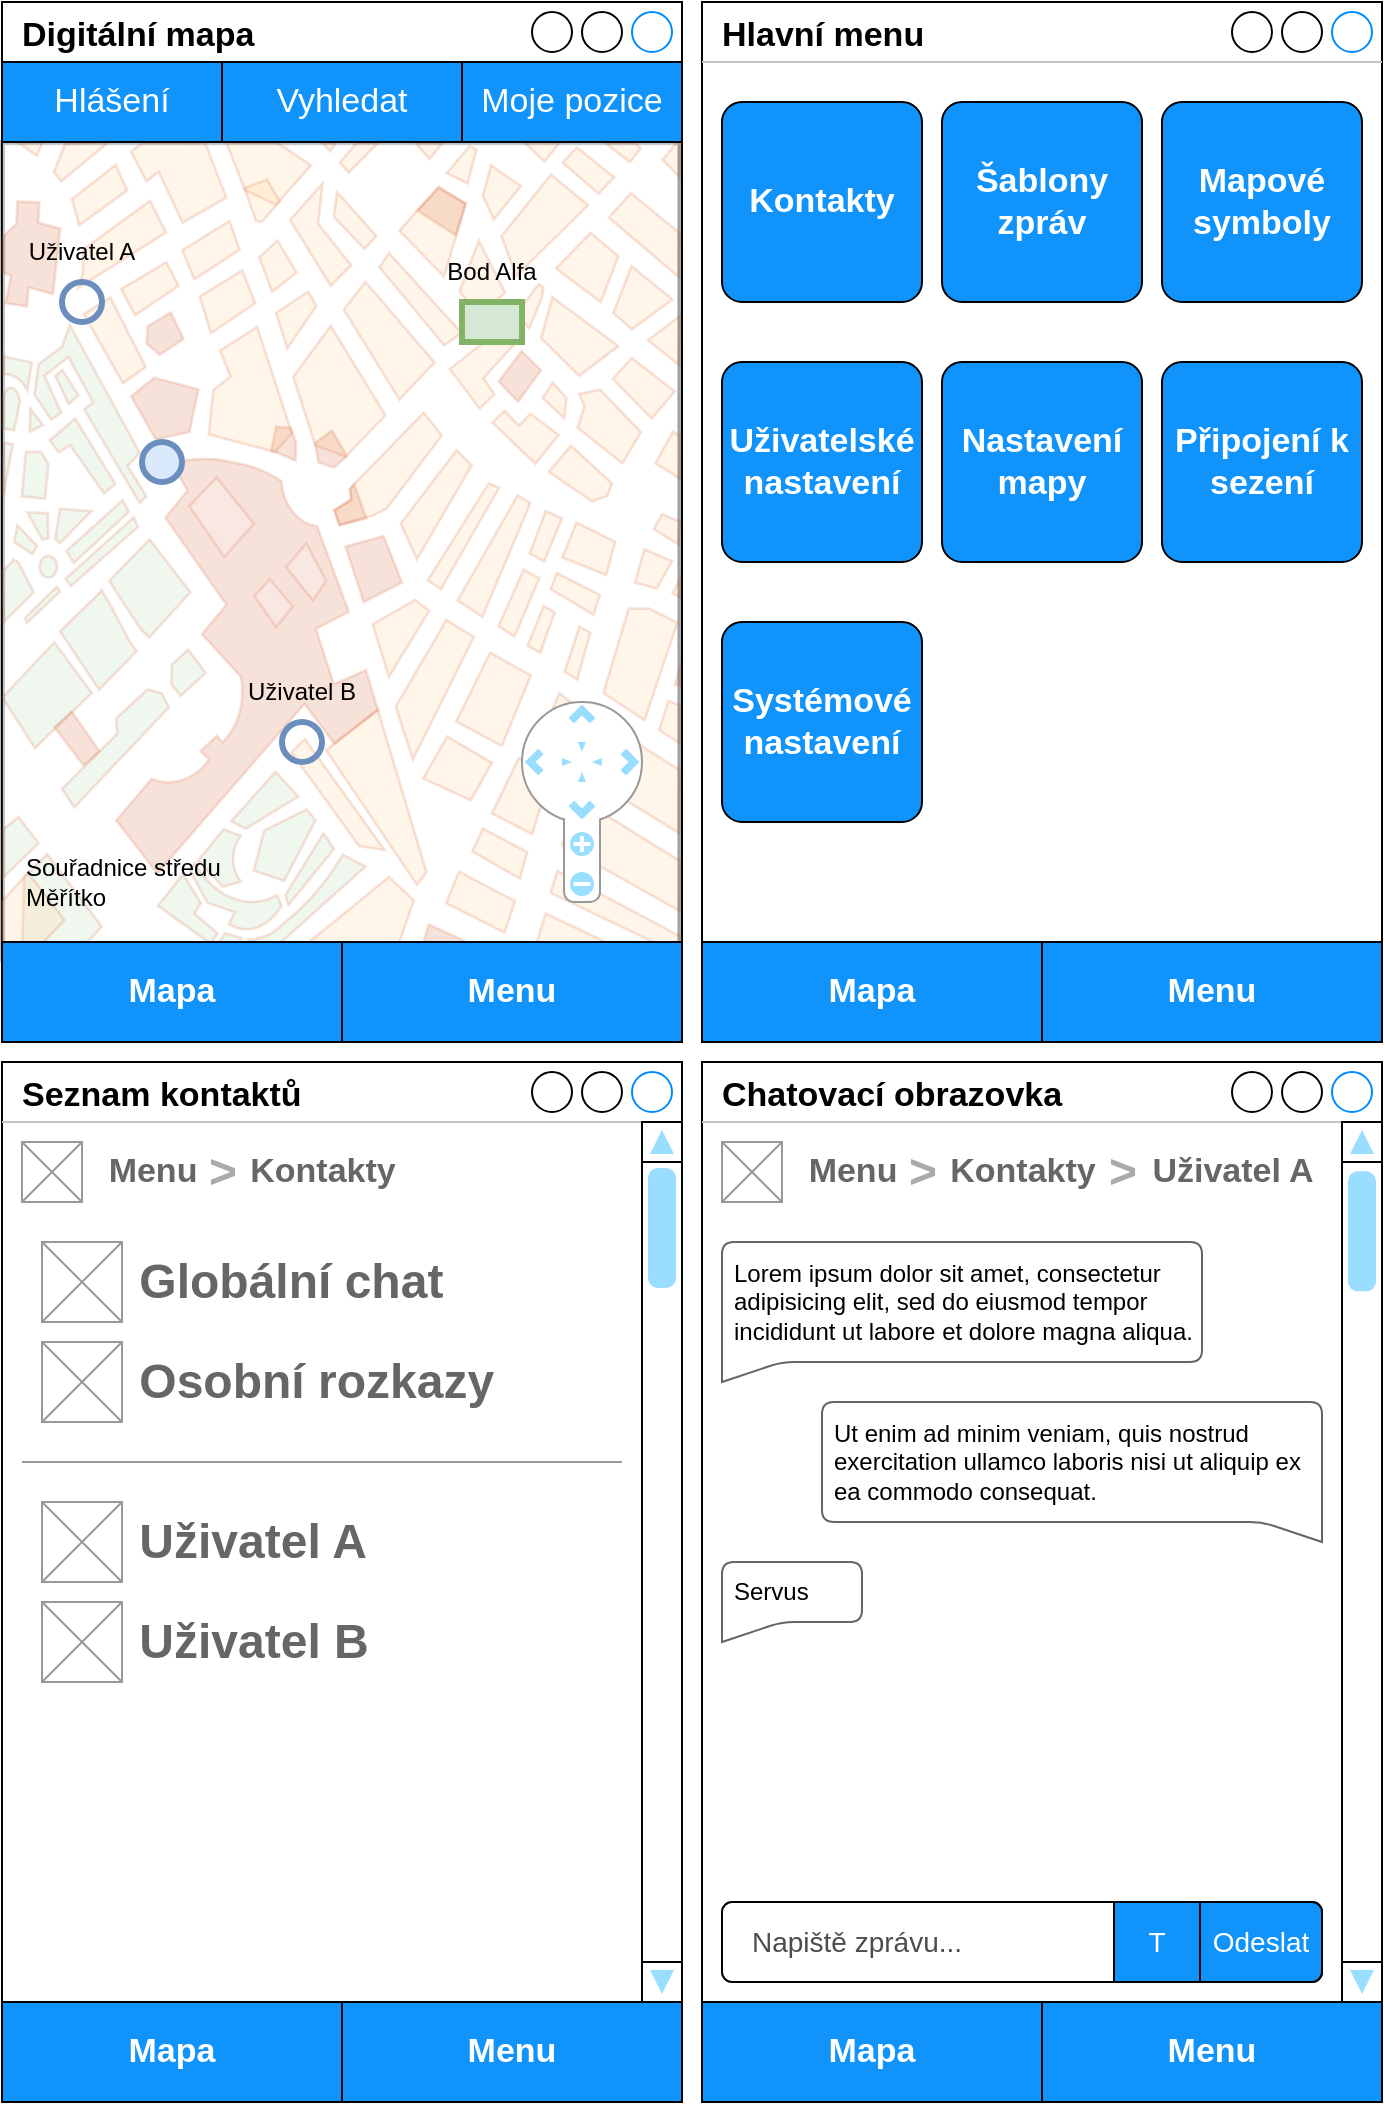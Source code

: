 <mxfile version="22.1.11" type="device" pages="2">
  <diagram name="Stránka-1" id="wXX2trazdjOJ1I0KPVxf">
    <mxGraphModel dx="1247" dy="649" grid="1" gridSize="10" guides="1" tooltips="1" connect="1" arrows="1" fold="1" page="1" pageScale="1" pageWidth="827" pageHeight="1169" math="0" shadow="0">
      <root>
        <mxCell id="0" />
        <mxCell id="1" parent="0" />
        <mxCell id="GQ7bBWIwKiXTHCZu3XIU-1" value="&lt;b style=&quot;&quot;&gt;&lt;font color=&quot;#000000&quot;&gt;Digitální mapa&lt;/font&gt;&lt;/b&gt;" style="strokeWidth=1;shadow=0;dashed=0;align=center;html=1;shape=mxgraph.mockup.containers.window;align=left;verticalAlign=top;spacingLeft=8;strokeColor2=#008cff;strokeColor3=#c4c4c4;fontColor=#666666;mainText=;fontSize=17;labelBackgroundColor=none;whiteSpace=wrap;" parent="1" vertex="1">
          <mxGeometry width="340" height="520" as="geometry" />
        </mxCell>
        <mxCell id="GQ7bBWIwKiXTHCZu3XIU-12" value="" style="verticalLabelPosition=bottom;shadow=0;dashed=0;align=center;html=1;verticalAlign=top;strokeWidth=1;shape=mxgraph.mockup.misc.map;fontColor=default;opacity=20;" parent="1" vertex="1">
          <mxGeometry y="70" width="340" height="410" as="geometry" />
        </mxCell>
        <mxCell id="GQ7bBWIwKiXTHCZu3XIU-2" value="M" style="strokeWidth=1;shadow=0;dashed=0;align=center;html=1;shape=mxgraph.mockup.rrect;rSize=10;fillColor=#1093FA;strokeColor=default;" parent="1" vertex="1">
          <mxGeometry y="470" width="340" height="50" as="geometry" />
        </mxCell>
        <mxCell id="GQ7bBWIwKiXTHCZu3XIU-3" value="Menu" style="strokeColor=inherit;fillColor=inherit;gradientColor=inherit;strokeWidth=1;shadow=0;dashed=0;align=center;html=1;shape=mxgraph.mockup.rrect;rSize=0;fontSize=17;fontColor=#FFFFFF;fontStyle=1;resizeHeight=1;whiteSpace=wrap;" parent="GQ7bBWIwKiXTHCZu3XIU-2" vertex="1">
          <mxGeometry width="170" height="50" relative="1" as="geometry">
            <mxPoint x="170" as="offset" />
          </mxGeometry>
        </mxCell>
        <mxCell id="GQ7bBWIwKiXTHCZu3XIU-7" value="Mapa" style="strokeColor=inherit;fillColor=inherit;gradientColor=inherit;strokeWidth=1;shadow=0;dashed=0;align=center;html=1;shape=mxgraph.mockup.rrect;rSize=0;fontSize=17;fontColor=#FFFFFF;fontStyle=1;resizeHeight=1;whiteSpace=wrap;" parent="GQ7bBWIwKiXTHCZu3XIU-2" vertex="1">
          <mxGeometry width="170" height="50" as="geometry" />
        </mxCell>
        <mxCell id="GQ7bBWIwKiXTHCZu3XIU-8" value="" style="verticalLabelPosition=bottom;shadow=0;dashed=0;align=center;html=1;verticalAlign=top;strokeWidth=1;shape=mxgraph.mockup.navigation.mapNavigator;fillColor2=#99ddff;strokeColor2=none;strokeColor3=#ffffff;strokeColor=#999999;" parent="1" vertex="1">
          <mxGeometry x="260" y="350" width="60" height="100" as="geometry" />
        </mxCell>
        <mxCell id="GQ7bBWIwKiXTHCZu3XIU-26" value="Souřadnice středu&lt;br&gt;Měřítko" style="text;html=1;strokeColor=none;fillColor=none;align=left;verticalAlign=middle;whiteSpace=wrap;rounded=0;" parent="1" vertex="1">
          <mxGeometry x="10" y="420" width="100" height="40" as="geometry" />
        </mxCell>
        <mxCell id="GQ7bBWIwKiXTHCZu3XIU-18" value="" style="strokeWidth=1;shadow=0;dashed=0;align=center;html=1;shape=mxgraph.mockup.forms.rrect;rSize=0;strokeColor=none;fillColor=#1093fa;fontColor=#FFFFFF;" parent="1" vertex="1">
          <mxGeometry y="30" width="340" height="40" as="geometry" />
        </mxCell>
        <mxCell id="GQ7bBWIwKiXTHCZu3XIU-19" value="Hlášení" style="strokeColor=default;fillColor=inherit;gradientColor=inherit;strokeWidth=1;shadow=0;dashed=0;align=center;html=1;shape=mxgraph.mockup.forms.rrect;rSize=0;fontSize=17;fontColor=#FFFFFF;whiteSpace=wrap;" parent="GQ7bBWIwKiXTHCZu3XIU-18" vertex="1">
          <mxGeometry width="110" height="40" as="geometry" />
        </mxCell>
        <mxCell id="GQ7bBWIwKiXTHCZu3XIU-20" value="Vyhledat" style="strokeColor=default;fillColor=inherit;gradientColor=inherit;strokeWidth=1;shadow=0;dashed=0;align=center;html=1;shape=mxgraph.mockup.forms.rrect;rSize=0;fontSize=17;fontColor=#FFFFFF;whiteSpace=wrap;" parent="GQ7bBWIwKiXTHCZu3XIU-18" vertex="1">
          <mxGeometry x="110" width="120" height="40" as="geometry" />
        </mxCell>
        <mxCell id="GQ7bBWIwKiXTHCZu3XIU-21" value="Moje pozice" style="strokeColor=default;fillColor=inherit;gradientColor=inherit;strokeWidth=1;shadow=0;dashed=0;align=center;html=1;shape=mxgraph.mockup.forms.rrect;rSize=0;fontSize=17;fontColor=#FFFFFF;whiteSpace=wrap;" parent="GQ7bBWIwKiXTHCZu3XIU-18" vertex="1">
          <mxGeometry x="230" width="110" height="40" as="geometry" />
        </mxCell>
        <mxCell id="GQ7bBWIwKiXTHCZu3XIU-27" value="" style="ellipse;whiteSpace=wrap;html=1;aspect=fixed;fillColor=#dae8fc;strokeColor=#6c8ebf;strokeWidth=3;" parent="1" vertex="1">
          <mxGeometry x="70" y="220" width="20" height="20" as="geometry" />
        </mxCell>
        <mxCell id="GQ7bBWIwKiXTHCZu3XIU-28" value="" style="ellipse;whiteSpace=wrap;html=1;aspect=fixed;fillColor=none;strokeColor=#6c8ebf;strokeWidth=3;" parent="1" vertex="1">
          <mxGeometry x="140" y="360" width="20" height="20" as="geometry" />
        </mxCell>
        <mxCell id="GQ7bBWIwKiXTHCZu3XIU-29" value="" style="ellipse;whiteSpace=wrap;html=1;aspect=fixed;fillColor=none;strokeColor=#6c8ebf;strokeWidth=3;" parent="1" vertex="1">
          <mxGeometry x="30" y="140" width="20" height="20" as="geometry" />
        </mxCell>
        <mxCell id="GQ7bBWIwKiXTHCZu3XIU-30" value="" style="rounded=0;whiteSpace=wrap;html=1;fillColor=#d5e8d4;strokeColor=#82b366;strokeWidth=3;" parent="1" vertex="1">
          <mxGeometry x="230" y="150" width="30" height="20" as="geometry" />
        </mxCell>
        <mxCell id="GQ7bBWIwKiXTHCZu3XIU-31" value="Uživatel A" style="text;html=1;strokeColor=none;fillColor=none;align=center;verticalAlign=middle;whiteSpace=wrap;rounded=0;" parent="1" vertex="1">
          <mxGeometry x="10" y="110" width="60" height="30" as="geometry" />
        </mxCell>
        <mxCell id="GQ7bBWIwKiXTHCZu3XIU-32" value="Uživatel B" style="text;html=1;strokeColor=none;fillColor=none;align=center;verticalAlign=middle;whiteSpace=wrap;rounded=0;" parent="1" vertex="1">
          <mxGeometry x="120" y="330" width="60" height="30" as="geometry" />
        </mxCell>
        <mxCell id="GQ7bBWIwKiXTHCZu3XIU-33" value="Bod Alfa" style="text;html=1;strokeColor=none;fillColor=none;align=center;verticalAlign=middle;whiteSpace=wrap;rounded=0;" parent="1" vertex="1">
          <mxGeometry x="215" y="120" width="60" height="30" as="geometry" />
        </mxCell>
        <mxCell id="IEfjwR9wJfI03sF2gvPT-1" value="&lt;b style=&quot;&quot;&gt;&lt;font color=&quot;#000000&quot;&gt;Hlavní menu&lt;/font&gt;&lt;/b&gt;" style="strokeWidth=1;shadow=0;dashed=0;align=center;html=1;shape=mxgraph.mockup.containers.window;align=left;verticalAlign=top;spacingLeft=8;strokeColor2=#008cff;strokeColor3=#c4c4c4;fontColor=#666666;mainText=;fontSize=17;labelBackgroundColor=none;whiteSpace=wrap;" parent="1" vertex="1">
          <mxGeometry x="350" width="340" height="520" as="geometry" />
        </mxCell>
        <mxCell id="IEfjwR9wJfI03sF2gvPT-2" value="" style="strokeWidth=1;shadow=0;dashed=0;align=center;html=1;shape=mxgraph.mockup.rrect;rSize=10;fillColor=#1093FA;strokeColor=default;" parent="1" vertex="1">
          <mxGeometry x="350" y="470" width="340" height="50" as="geometry" />
        </mxCell>
        <mxCell id="IEfjwR9wJfI03sF2gvPT-3" value="Menu" style="strokeColor=inherit;fillColor=inherit;gradientColor=inherit;strokeWidth=1;shadow=0;dashed=0;align=center;html=1;shape=mxgraph.mockup.rrect;rSize=0;fontSize=17;fontColor=#FFFFFF;fontStyle=1;resizeHeight=1;whiteSpace=wrap;" parent="IEfjwR9wJfI03sF2gvPT-2" vertex="1">
          <mxGeometry width="170" height="50" relative="1" as="geometry">
            <mxPoint x="170" as="offset" />
          </mxGeometry>
        </mxCell>
        <mxCell id="IEfjwR9wJfI03sF2gvPT-4" value="Mapa" style="strokeColor=inherit;fillColor=inherit;gradientColor=inherit;strokeWidth=1;shadow=0;dashed=0;align=center;html=1;shape=mxgraph.mockup.rrect;rSize=0;fontSize=17;fontColor=#FFFFFF;fontStyle=1;resizeHeight=1;whiteSpace=wrap;" parent="IEfjwR9wJfI03sF2gvPT-2" vertex="1">
          <mxGeometry width="170" height="50" as="geometry" />
        </mxCell>
        <mxCell id="IEfjwR9wJfI03sF2gvPT-5" value="Kontakty" style="strokeWidth=1;shadow=0;dashed=0;align=center;html=1;shape=mxgraph.mockup.buttons.button;strokeColor=default;fontColor=#ffffff;mainText=;buttonStyle=round;fontSize=17;fontStyle=1;fillColor=#1093FA;whiteSpace=wrap;" parent="1" vertex="1">
          <mxGeometry x="360" y="50" width="100" height="100" as="geometry" />
        </mxCell>
        <mxCell id="IEfjwR9wJfI03sF2gvPT-6" value="Šablony zpráv" style="strokeWidth=1;shadow=0;dashed=0;align=center;html=1;shape=mxgraph.mockup.buttons.button;strokeColor=default;fontColor=#ffffff;mainText=;buttonStyle=round;fontSize=17;fontStyle=1;fillColor=#1093FA;whiteSpace=wrap;" parent="1" vertex="1">
          <mxGeometry x="470" y="50" width="100" height="100" as="geometry" />
        </mxCell>
        <mxCell id="IEfjwR9wJfI03sF2gvPT-7" value="Mapové symboly" style="strokeWidth=1;shadow=0;dashed=0;align=center;html=1;shape=mxgraph.mockup.buttons.button;strokeColor=default;fontColor=#ffffff;mainText=;buttonStyle=round;fontSize=17;fontStyle=1;fillColor=#1093FA;whiteSpace=wrap;" parent="1" vertex="1">
          <mxGeometry x="580" y="50" width="100" height="100" as="geometry" />
        </mxCell>
        <mxCell id="IEfjwR9wJfI03sF2gvPT-8" value="Uživatelské nastavení" style="strokeWidth=1;shadow=0;dashed=0;align=center;html=1;shape=mxgraph.mockup.buttons.button;strokeColor=default;fontColor=#ffffff;mainText=;buttonStyle=round;fontSize=17;fontStyle=1;fillColor=#1093FA;whiteSpace=wrap;" parent="1" vertex="1">
          <mxGeometry x="360" y="180" width="100" height="100" as="geometry" />
        </mxCell>
        <mxCell id="IEfjwR9wJfI03sF2gvPT-9" value="Nastavení mapy" style="strokeWidth=1;shadow=0;dashed=0;align=center;html=1;shape=mxgraph.mockup.buttons.button;strokeColor=default;fontColor=#ffffff;mainText=;buttonStyle=round;fontSize=17;fontStyle=1;fillColor=#1093FA;whiteSpace=wrap;" parent="1" vertex="1">
          <mxGeometry x="470" y="180" width="100" height="100" as="geometry" />
        </mxCell>
        <mxCell id="IEfjwR9wJfI03sF2gvPT-10" value="Připojení k sezení" style="strokeWidth=1;shadow=0;dashed=0;align=center;html=1;shape=mxgraph.mockup.buttons.button;strokeColor=default;fontColor=#ffffff;mainText=;buttonStyle=round;fontSize=17;fontStyle=1;fillColor=#1093FA;whiteSpace=wrap;" parent="1" vertex="1">
          <mxGeometry x="580" y="180" width="100" height="100" as="geometry" />
        </mxCell>
        <mxCell id="IEfjwR9wJfI03sF2gvPT-11" value="Systémové nastavení" style="strokeWidth=1;shadow=0;dashed=0;align=center;html=1;shape=mxgraph.mockup.buttons.button;strokeColor=default;fontColor=#ffffff;mainText=;buttonStyle=round;fontSize=17;fontStyle=1;fillColor=#1093FA;whiteSpace=wrap;" parent="1" vertex="1">
          <mxGeometry x="360" y="310" width="100" height="100" as="geometry" />
        </mxCell>
        <mxCell id="JDTrWuSzX2jGv_kYJbEN-19" value="&lt;b style=&quot;&quot;&gt;&lt;font color=&quot;#000000&quot;&gt;Seznam kontaktů&lt;/font&gt;&lt;/b&gt;" style="strokeWidth=1;shadow=0;dashed=0;align=center;html=1;shape=mxgraph.mockup.containers.window;align=left;verticalAlign=top;spacingLeft=8;strokeColor2=#008cff;strokeColor3=#c4c4c4;fontColor=#666666;mainText=;fontSize=17;labelBackgroundColor=none;whiteSpace=wrap;strokeColor=default;" parent="1" vertex="1">
          <mxGeometry y="530" width="340" height="520" as="geometry" />
        </mxCell>
        <mxCell id="JDTrWuSzX2jGv_kYJbEN-20" value="" style="verticalLabelPosition=bottom;shadow=0;dashed=0;align=center;html=1;verticalAlign=top;strokeWidth=1;shape=mxgraph.mockup.navigation.scrollBar;strokeColor=default;barPos=99.118;fillColor2=#99ddff;strokeColor2=none;direction=north;" parent="1" vertex="1">
          <mxGeometry x="320" y="560" width="20" height="440" as="geometry" />
        </mxCell>
        <mxCell id="JDTrWuSzX2jGv_kYJbEN-21" value="" style="strokeWidth=1;shadow=0;dashed=0;align=center;html=1;shape=mxgraph.mockup.rrect;rSize=10;fillColor=#1093FA;strokeColor=default;" parent="1" vertex="1">
          <mxGeometry y="1000" width="340" height="50" as="geometry" />
        </mxCell>
        <mxCell id="JDTrWuSzX2jGv_kYJbEN-22" value="Menu" style="strokeColor=inherit;fillColor=inherit;gradientColor=inherit;strokeWidth=1;shadow=0;dashed=0;align=center;html=1;shape=mxgraph.mockup.rrect;rSize=0;fontSize=17;fontColor=#FFFFFF;fontStyle=1;resizeHeight=1;whiteSpace=wrap;" parent="JDTrWuSzX2jGv_kYJbEN-21" vertex="1">
          <mxGeometry width="170" height="50" relative="1" as="geometry">
            <mxPoint x="170" as="offset" />
          </mxGeometry>
        </mxCell>
        <mxCell id="JDTrWuSzX2jGv_kYJbEN-23" value="Mapa" style="strokeColor=inherit;fillColor=inherit;gradientColor=inherit;strokeWidth=1;shadow=0;dashed=0;align=center;html=1;shape=mxgraph.mockup.rrect;rSize=0;fontSize=17;fontColor=#FFFFFF;fontStyle=1;resizeHeight=1;whiteSpace=wrap;" parent="JDTrWuSzX2jGv_kYJbEN-21" vertex="1">
          <mxGeometry width="170" height="50" as="geometry" />
        </mxCell>
        <mxCell id="JDTrWuSzX2jGv_kYJbEN-24" value="Menu" style="strokeWidth=1;shadow=0;dashed=0;align=center;html=1;shape=mxgraph.mockup.navigation.anchor;fontSize=17;fontColor=#666666;fontStyle=1;" parent="1" vertex="1">
          <mxGeometry x="50" y="570" width="50" height="30" as="geometry" />
        </mxCell>
        <mxCell id="JDTrWuSzX2jGv_kYJbEN-25" value="&gt;" style="strokeWidth=1;shadow=0;dashed=0;align=center;html=1;shape=mxgraph.mockup.navigation.anchor;fontSize=24;fontColor=#aaaaaa;fontStyle=1;" parent="1" vertex="1">
          <mxGeometry x="100" y="570" width="20" height="30" as="geometry" />
        </mxCell>
        <mxCell id="JDTrWuSzX2jGv_kYJbEN-26" value="Kontakty" style="strokeWidth=1;shadow=0;dashed=0;align=center;html=1;shape=mxgraph.mockup.navigation.anchor;fontSize=17;fontColor=#666666;fontStyle=1;" parent="1" vertex="1">
          <mxGeometry x="120" y="570" width="80" height="30" as="geometry" />
        </mxCell>
        <mxCell id="JDTrWuSzX2jGv_kYJbEN-27" value="" style="verticalLabelPosition=bottom;shadow=0;dashed=0;align=center;html=1;verticalAlign=top;strokeWidth=1;shape=mxgraph.mockup.graphics.simpleIcon;strokeColor=#999999;" parent="1" vertex="1">
          <mxGeometry x="10" y="570" width="30" height="30" as="geometry" />
        </mxCell>
        <mxCell id="JDTrWuSzX2jGv_kYJbEN-28" value="" style="verticalLabelPosition=bottom;shadow=0;dashed=0;align=center;html=1;verticalAlign=top;strokeWidth=1;shape=mxgraph.mockup.graphics.simpleIcon;strokeColor=#999999;" parent="1" vertex="1">
          <mxGeometry x="20" y="620" width="40" height="40" as="geometry" />
        </mxCell>
        <mxCell id="JDTrWuSzX2jGv_kYJbEN-29" value="&amp;nbsp;Globální chat" style="text;html=1;strokeColor=none;fillColor=none;align=left;verticalAlign=middle;whiteSpace=wrap;rounded=0;fontStyle=1;fontSize=24;fontColor=#666666;" parent="1" vertex="1">
          <mxGeometry x="60" y="620" width="240" height="40" as="geometry" />
        </mxCell>
        <mxCell id="JDTrWuSzX2jGv_kYJbEN-30" value="" style="verticalLabelPosition=bottom;shadow=0;dashed=0;align=center;html=1;verticalAlign=top;strokeWidth=1;shape=mxgraph.mockup.graphics.simpleIcon;strokeColor=#999999;" parent="1" vertex="1">
          <mxGeometry x="20" y="670" width="40" height="40" as="geometry" />
        </mxCell>
        <mxCell id="JDTrWuSzX2jGv_kYJbEN-31" value="&amp;nbsp;Osobní rozkazy" style="text;html=1;strokeColor=none;fillColor=none;align=left;verticalAlign=middle;whiteSpace=wrap;rounded=0;fontStyle=1;fontSize=24;fontColor=#666666;" parent="1" vertex="1">
          <mxGeometry x="60" y="670" width="240" height="40" as="geometry" />
        </mxCell>
        <mxCell id="JDTrWuSzX2jGv_kYJbEN-32" value="" style="verticalLabelPosition=bottom;shadow=0;dashed=0;align=center;html=1;verticalAlign=top;strokeWidth=1;shape=mxgraph.mockup.markup.line;strokeColor=#999999;" parent="1" vertex="1">
          <mxGeometry x="10" y="720" width="300" height="20" as="geometry" />
        </mxCell>
        <mxCell id="JDTrWuSzX2jGv_kYJbEN-33" value="" style="verticalLabelPosition=bottom;shadow=0;dashed=0;align=center;html=1;verticalAlign=top;strokeWidth=1;shape=mxgraph.mockup.graphics.simpleIcon;strokeColor=#999999;" parent="1" vertex="1">
          <mxGeometry x="20" y="750" width="40" height="40" as="geometry" />
        </mxCell>
        <mxCell id="JDTrWuSzX2jGv_kYJbEN-34" value="&amp;nbsp;Uživatel A" style="text;html=1;strokeColor=none;fillColor=none;align=left;verticalAlign=middle;whiteSpace=wrap;rounded=0;fontStyle=1;fontSize=24;fontColor=#666666;" parent="1" vertex="1">
          <mxGeometry x="60" y="750" width="240" height="40" as="geometry" />
        </mxCell>
        <mxCell id="JDTrWuSzX2jGv_kYJbEN-35" value="" style="verticalLabelPosition=bottom;shadow=0;dashed=0;align=center;html=1;verticalAlign=top;strokeWidth=1;shape=mxgraph.mockup.graphics.simpleIcon;strokeColor=#999999;" parent="1" vertex="1">
          <mxGeometry x="20" y="800" width="40" height="40" as="geometry" />
        </mxCell>
        <mxCell id="JDTrWuSzX2jGv_kYJbEN-36" value="&amp;nbsp;Uživatel B" style="text;html=1;strokeColor=none;fillColor=none;align=left;verticalAlign=middle;whiteSpace=wrap;rounded=0;fontStyle=1;fontSize=24;fontColor=#666666;" parent="1" vertex="1">
          <mxGeometry x="60" y="800" width="240" height="40" as="geometry" />
        </mxCell>
        <mxCell id="IhkZbZOMqd7OkXrAbszF-1" value="&lt;b&gt;&lt;font color=&quot;#000000&quot;&gt;Chatovací obrazovka&lt;/font&gt;&lt;/b&gt;" style="strokeWidth=1;shadow=0;dashed=0;align=center;html=1;shape=mxgraph.mockup.containers.window;align=left;verticalAlign=top;spacingLeft=8;strokeColor2=#008cff;strokeColor3=#c4c4c4;fontColor=#666666;mainText=;fontSize=17;labelBackgroundColor=none;whiteSpace=wrap;" parent="1" vertex="1">
          <mxGeometry x="350" y="530" width="340" height="520" as="geometry" />
        </mxCell>
        <mxCell id="IhkZbZOMqd7OkXrAbszF-2" value="" style="strokeWidth=1;shadow=0;dashed=0;align=center;html=1;shape=mxgraph.mockup.rrect;rSize=10;fillColor=#1093FA;strokeColor=default;fontColor=#FFFFFF;" parent="1" vertex="1">
          <mxGeometry x="350" y="1000" width="340" height="50" as="geometry" />
        </mxCell>
        <mxCell id="IhkZbZOMqd7OkXrAbszF-3" value="Menu" style="strokeColor=inherit;fillColor=inherit;gradientColor=inherit;strokeWidth=1;shadow=0;dashed=0;align=center;html=1;shape=mxgraph.mockup.rrect;rSize=0;fontSize=17;fontColor=#FFFFFF;fontStyle=1;resizeHeight=1;whiteSpace=wrap;" parent="IhkZbZOMqd7OkXrAbszF-2" vertex="1">
          <mxGeometry width="170" height="50" relative="1" as="geometry">
            <mxPoint x="170" as="offset" />
          </mxGeometry>
        </mxCell>
        <mxCell id="IhkZbZOMqd7OkXrAbszF-4" value="Mapa" style="strokeColor=inherit;fillColor=inherit;gradientColor=inherit;strokeWidth=1;shadow=0;dashed=0;align=center;html=1;shape=mxgraph.mockup.rrect;rSize=0;fontSize=17;fontColor=#FFFFFF;fontStyle=1;resizeHeight=1;whiteSpace=wrap;" parent="IhkZbZOMqd7OkXrAbszF-2" vertex="1">
          <mxGeometry width="170" height="50" as="geometry" />
        </mxCell>
        <mxCell id="IhkZbZOMqd7OkXrAbszF-5" value="Menu" style="strokeWidth=1;shadow=0;dashed=0;align=center;html=1;shape=mxgraph.mockup.navigation.anchor;fontSize=17;fontColor=#666666;fontStyle=1;" parent="1" vertex="1">
          <mxGeometry x="400" y="570" width="50" height="30" as="geometry" />
        </mxCell>
        <mxCell id="IhkZbZOMqd7OkXrAbszF-6" value="&gt;" style="strokeWidth=1;shadow=0;dashed=0;align=center;html=1;shape=mxgraph.mockup.navigation.anchor;fontSize=24;fontColor=#aaaaaa;fontStyle=1;" parent="1" vertex="1">
          <mxGeometry x="450" y="570" width="20" height="30" as="geometry" />
        </mxCell>
        <mxCell id="IhkZbZOMqd7OkXrAbszF-7" value="Kontakty" style="strokeWidth=1;shadow=0;dashed=0;align=center;html=1;shape=mxgraph.mockup.navigation.anchor;fontSize=17;fontColor=#666666;fontStyle=1;" parent="1" vertex="1">
          <mxGeometry x="470" y="570" width="80" height="30" as="geometry" />
        </mxCell>
        <mxCell id="IhkZbZOMqd7OkXrAbszF-8" value="&gt;" style="strokeWidth=1;shadow=0;dashed=0;align=center;html=1;shape=mxgraph.mockup.navigation.anchor;fontSize=24;fontColor=#aaaaaa;fontStyle=1;" parent="1" vertex="1">
          <mxGeometry x="550" y="570" width="20" height="30" as="geometry" />
        </mxCell>
        <mxCell id="IhkZbZOMqd7OkXrAbszF-9" value="Uživatel A" style="strokeWidth=1;shadow=0;dashed=0;align=center;html=1;shape=mxgraph.mockup.navigation.anchor;fontSize=17;fontColor=#666666;fontStyle=1;" parent="1" vertex="1">
          <mxGeometry x="570" y="570" width="90" height="30" as="geometry" />
        </mxCell>
        <mxCell id="IhkZbZOMqd7OkXrAbszF-10" value="" style="verticalLabelPosition=bottom;shadow=0;dashed=0;align=center;html=1;verticalAlign=top;strokeWidth=1;shape=mxgraph.mockup.graphics.simpleIcon;strokeColor=#999999;" parent="1" vertex="1">
          <mxGeometry x="360" y="570" width="30" height="30" as="geometry" />
        </mxCell>
        <mxCell id="IhkZbZOMqd7OkXrAbszF-11" value="" style="verticalLabelPosition=bottom;shadow=0;dashed=0;align=center;html=1;verticalAlign=top;strokeWidth=1;shape=mxgraph.mockup.navigation.scrollBar;strokeColor=default;barPos=98.627;fillColor2=#99ddff;strokeColor2=none;direction=north;" parent="1" vertex="1">
          <mxGeometry x="670" y="560" width="20" height="440" as="geometry" />
        </mxCell>
        <mxCell id="IhkZbZOMqd7OkXrAbszF-12" value="&lt;font color=&quot;#4d4d4d&quot;&gt;Napiště zprávu...&lt;/font&gt;" style="html=1;shadow=0;dashed=0;shape=mxgraph.bootstrap.rrect;rSize=5;strokeColor=default;html=1;whiteSpace=wrap;fillColor=#FFFFFF;fontColor=#FFFFFF;align=left;spacing=15;fontSize=14;" parent="1" vertex="1">
          <mxGeometry x="360" y="950" width="300" height="40" as="geometry" />
        </mxCell>
        <mxCell id="IhkZbZOMqd7OkXrAbszF-13" value="Odeslat" style="html=1;shadow=0;dashed=0;shape=mxgraph.bootstrap.rightButton;strokeColor=default;gradientColor=inherit;fontColor=inherit;fillColor=#1093FA;rSize=5;perimeter=none;whiteSpace=wrap;resizeHeight=1;fontSize=14;align=center;spacing=15;" parent="IhkZbZOMqd7OkXrAbszF-12" vertex="1">
          <mxGeometry x="1" width="61" height="40" relative="1" as="geometry">
            <mxPoint x="-61" as="offset" />
          </mxGeometry>
        </mxCell>
        <mxCell id="IhkZbZOMqd7OkXrAbszF-14" value="T" style="html=1;shadow=0;dashed=0;strokeColor=default;gradientColor=inherit;fontColor=inherit;fillColor=#1093FA;perimeter=none;whiteSpace=wrap;resizeHeight=1;fontSize=14;align=center;spacing=15;" parent="IhkZbZOMqd7OkXrAbszF-12" vertex="1">
          <mxGeometry x="1" width="43" height="40" relative="1" as="geometry">
            <mxPoint x="-104" as="offset" />
          </mxGeometry>
        </mxCell>
        <mxCell id="IhkZbZOMqd7OkXrAbszF-15" value="Lorem ipsum dolor sit amet, consectetur adipisicing elit, sed do eiusmod tempor incididunt ut labore et dolore magna aliqua." style="shape=callout;whiteSpace=wrap;html=1;perimeter=calloutPerimeter;size=10;position=0;base=30;position2=0;rounded=1;arcSize=12;strokeColor=#666666;align=left;verticalAlign=middle;spacingLeft=4;" parent="1" vertex="1">
          <mxGeometry x="360" y="620" width="240" height="70" as="geometry" />
        </mxCell>
        <mxCell id="IhkZbZOMqd7OkXrAbszF-16" value="Ut enim ad minim veniam, quis nostrud exercitation ullamco laboris nisi ut aliquip ex ea commodo consequat." style="shape=callout;whiteSpace=wrap;html=1;perimeter=calloutPerimeter;size=10;position=0.88;base=240;position2=1;rounded=1;arcSize=12;strokeColor=#666666;align=left;verticalAlign=middle;spacingLeft=4;" parent="1" vertex="1">
          <mxGeometry x="410" y="700" width="250" height="70" as="geometry" />
        </mxCell>
        <mxCell id="IhkZbZOMqd7OkXrAbszF-17" value="Servus" style="shape=callout;whiteSpace=wrap;html=1;perimeter=calloutPerimeter;size=10;position=0;base=30;position2=0;rounded=1;arcSize=12;strokeColor=#666666;align=left;verticalAlign=middle;spacingLeft=4;" parent="1" vertex="1">
          <mxGeometry x="360" y="780" width="70" height="40" as="geometry" />
        </mxCell>
      </root>
    </mxGraphModel>
  </diagram>
  <diagram id="-qrOtkm1TOo4jTx6ikzu" name="Stránka-2">
    <mxGraphModel dx="1195" dy="632" grid="1" gridSize="10" guides="1" tooltips="1" connect="1" arrows="1" fold="1" page="1" pageScale="1" pageWidth="827" pageHeight="1169" math="0" shadow="0">
      <root>
        <mxCell id="0" />
        <mxCell id="1" parent="0" />
      </root>
    </mxGraphModel>
  </diagram>
</mxfile>
